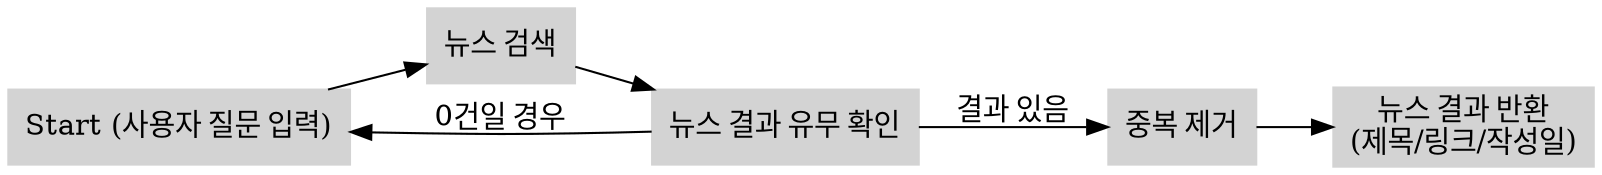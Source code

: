 digraph NewsAgentFlow {
    rankdir=LR;
    node [shape=box, style=filled, color=lightgray];

    // node 정의
    Start [label="Start (사용자 질문 입력)"];
    search_news [label="뉴스 검색"];
    check_search_result [label="뉴스 결과 유무 확인"];
    remove_duplicate [label="중복 제거"];
    generate_response [label="뉴스 결과 반환\n(제목/링크/작성일)"];

    // edge 연결
    Start -> search_news;
    search_news -> check_search_result;
    check_search_result -> remove_duplicate [label="결과 있음"];
    check_search_result -> Start [label="0건일 경우"];
    remove_duplicate -> generate_response;
}
